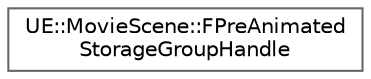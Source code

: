 digraph "Graphical Class Hierarchy"
{
 // INTERACTIVE_SVG=YES
 // LATEX_PDF_SIZE
  bgcolor="transparent";
  edge [fontname=Helvetica,fontsize=10,labelfontname=Helvetica,labelfontsize=10];
  node [fontname=Helvetica,fontsize=10,shape=box,height=0.2,width=0.4];
  rankdir="LR";
  Node0 [id="Node000000",label="UE::MovieScene::FPreAnimated\lStorageGroupHandle",height=0.2,width=0.4,color="grey40", fillcolor="white", style="filled",URL="$d5/ded/structUE_1_1MovieScene_1_1FPreAnimatedStorageGroupHandle.html",tooltip=" "];
}
